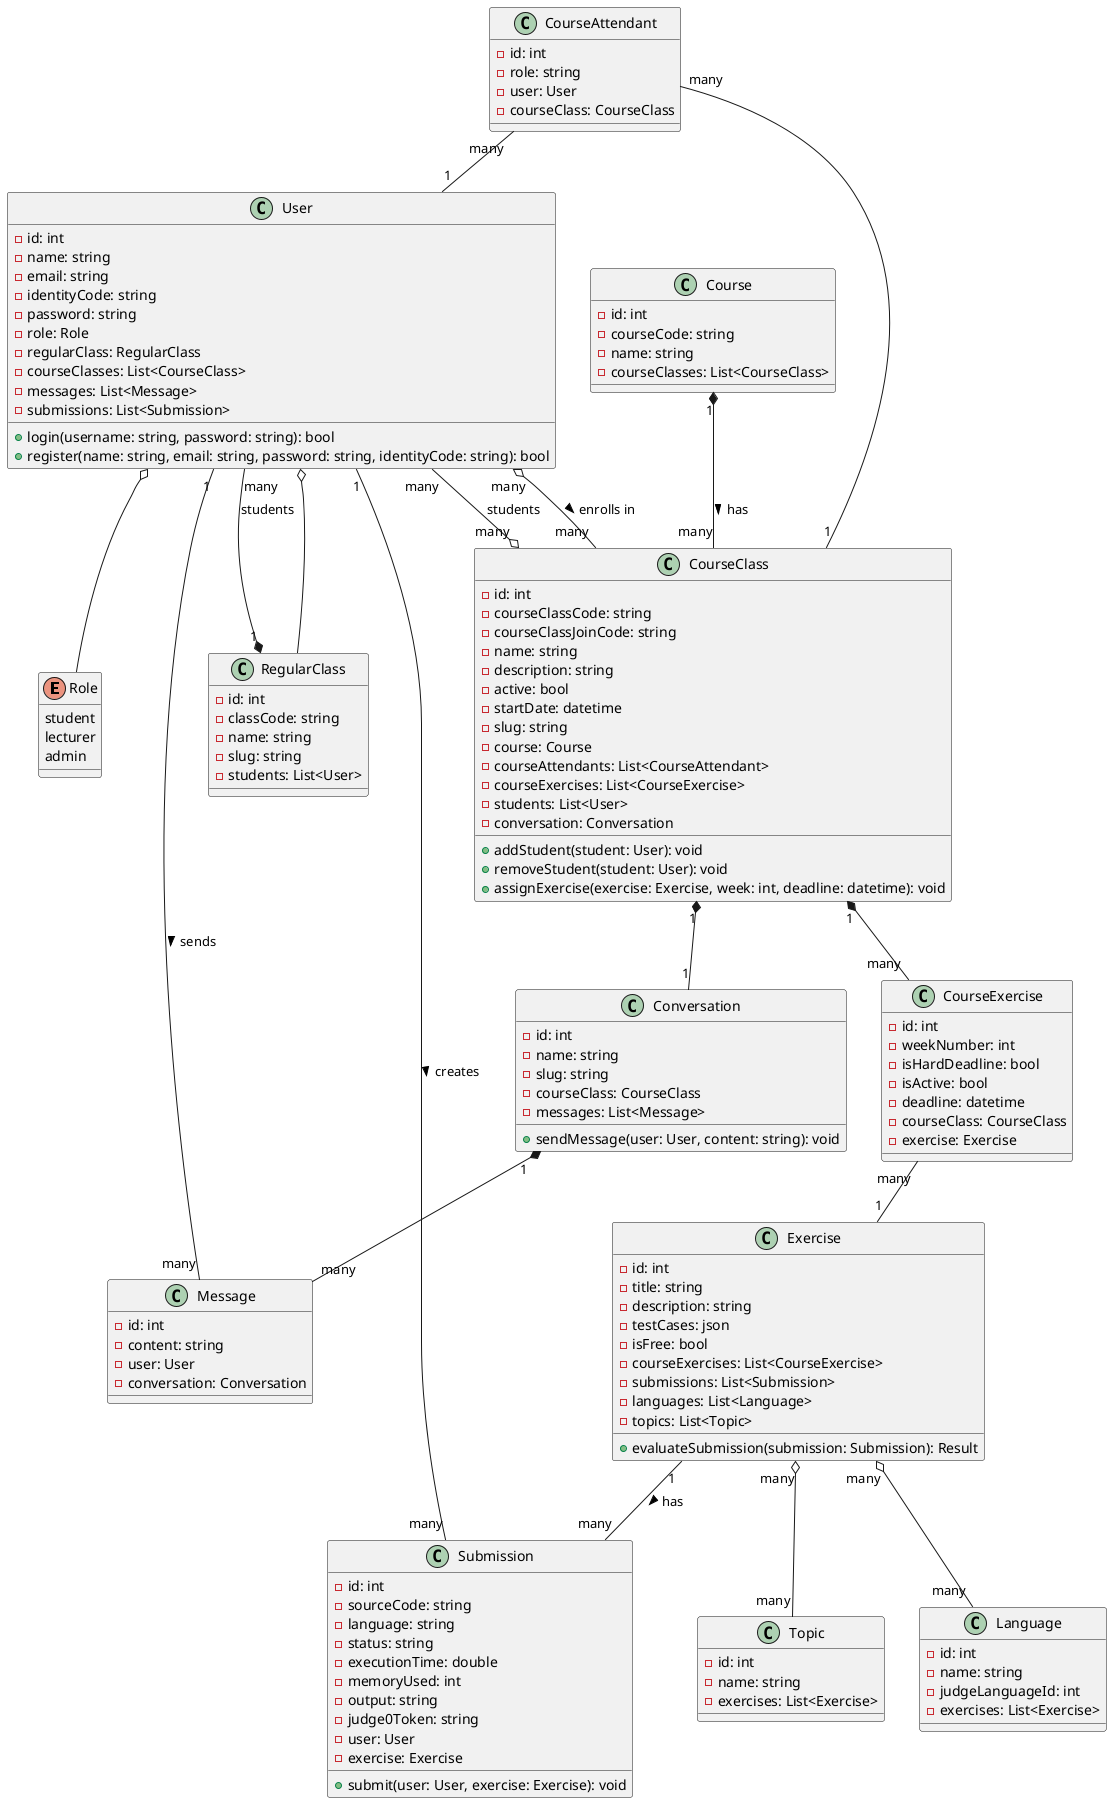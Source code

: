 @startuml

enum Role {
  student
  lecturer
  admin
}

class User {
  - id: int
  - name: string
  - email: string
  - identityCode: string
  - password: string
  - role: Role
  - regularClass: RegularClass
  - courseClasses: List<CourseClass>
  - messages: List<Message>
  - submissions: List<Submission>
  + login(username: string, password: string): bool
  + register(name: string, email: string, password: string, identityCode: string): bool
}

class RegularClass {
  - id: int
  - classCode: string
  - name: string
  - slug: string
  - students: List<User>
}

class Course {
  - id: int
  - courseCode: string
  - name: string
  - courseClasses: List<CourseClass>
}

class CourseClass {
  - id: int
  - courseClassCode: string
  - courseClassJoinCode: string
  - name: string
  - description: string
  - active: bool
  - startDate: datetime
  - slug: string
  - course: Course
  - courseAttendants: List<CourseAttendant>
  - courseExercises: List<CourseExercise>
  - students: List<User>
  - conversation: Conversation
  + addStudent(student: User): void
  + removeStudent(student: User): void
  + assignExercise(exercise: Exercise, week: int, deadline: datetime): void
}

class Exercise {
  - id: int
  - title: string
  - description: string
  - testCases: json
  - isFree: bool
  - courseExercises: List<CourseExercise>
  - submissions: List<Submission>
  - languages: List<Language>
  - topics: List<Topic>
  + evaluateSubmission(submission: Submission): Result
}

class Submission {
  - id: int
  - sourceCode: string
  - language: string
  - status: string
  - executionTime: double
  - memoryUsed: int
  - output: string
  - judge0Token: string
  - user: User
  - exercise: Exercise
  + submit(user: User, exercise: Exercise): void
}

class Language {
  - id: int
  - name: string
  - judgeLanguageId: int
  - exercises: List<Exercise>
}

class Topic {
  - id: int
  - name: string
  - exercises: List<Exercise>
}

class CourseAttendant {
  - id: int
  - role: string
  - user: User
  - courseClass: CourseClass
}

class CourseExercise {
  - id: int
  - weekNumber: int
  - isHardDeadline: bool
  - isActive: bool
  - deadline: datetime
  - courseClass: CourseClass
  - exercise: Exercise
}

class Conversation {
  - id: int
  - name: string
  - slug: string
  - courseClass: CourseClass
  - messages: List<Message>
  + sendMessage(user: User, content: string): void
}

class Message {
  - id: int
  - content: string
  - user: User
  - conversation: Conversation
}

' Relationships

' User has a role
User o-- Role

' User belongs to a regular class
User o-- RegularClass
RegularClass "1" *-- "many" User : students

' User and CourseClass relationships
User "many" o-- "many" CourseClass : enrolls in >
CourseClass "many" o-- "many" User : students

' CourseAttendant relationships
CourseAttendant "many" -- "1" User
CourseAttendant "many" -- "1" CourseClass

' Course and CourseClass relationships
Course "1" *-- "many" CourseClass : has >

' CourseClass and Exercise relationships through CourseExercise
CourseClass "1" *-- "many" CourseExercise
CourseExercise "many" -- "1" Exercise

' CourseClass and Conversation
CourseClass "1" *-- "1" Conversation

' Conversation and Message
Conversation "1" *-- "many" Message

' User and Message
User "1" -- "many" Message : sends >

' User and Submission
User "1" -- "many" Submission : creates >

' Exercise and Submission
Exercise "1" -- "many" Submission : has >

' Exercise and Language (many-to-many)
Exercise "many" o-- "many" Language

' Exercise and Topic (many-to-many)
Exercise "many" o-- "many" Topic

@enduml